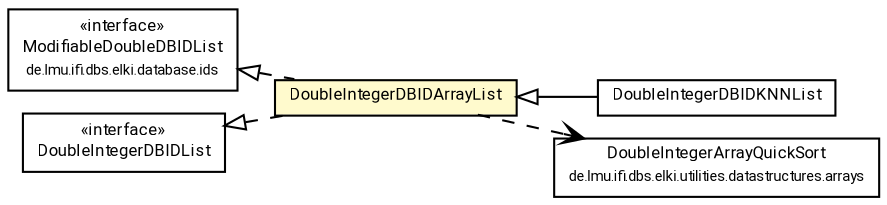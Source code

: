 #!/usr/local/bin/dot
#
# Class diagram 
# Generated by UMLGraph version R5_7_2-60-g0e99a6 (http://www.spinellis.gr/umlgraph/)
#

digraph G {
	graph [fontnames="svg"]
	edge [fontname="Roboto",fontsize=7,labelfontname="Roboto",labelfontsize=7,color="black"];
	node [fontname="Roboto",fontcolor="black",fontsize=8,shape=plaintext,margin=0,width=0,height=0];
	nodesep=0.15;
	ranksep=0.25;
	rankdir=LR;
	// de.lmu.ifi.dbs.elki.database.ids.ModifiableDoubleDBIDList
	c3501648 [label=<<table title="de.lmu.ifi.dbs.elki.database.ids.ModifiableDoubleDBIDList" border="0" cellborder="1" cellspacing="0" cellpadding="2" href="../ModifiableDoubleDBIDList.html" target="_parent">
		<tr><td><table border="0" cellspacing="0" cellpadding="1">
		<tr><td align="center" balign="center"> &#171;interface&#187; </td></tr>
		<tr><td align="center" balign="center"> <font face="Roboto">ModifiableDoubleDBIDList</font> </td></tr>
		<tr><td align="center" balign="center"> <font face="Roboto" point-size="7.0">de.lmu.ifi.dbs.elki.database.ids</font> </td></tr>
		</table></td></tr>
		</table>>, URL="../ModifiableDoubleDBIDList.html"];
	// de.lmu.ifi.dbs.elki.database.ids.integer.DoubleIntegerDBIDArrayList
	c3501703 [label=<<table title="de.lmu.ifi.dbs.elki.database.ids.integer.DoubleIntegerDBIDArrayList" border="0" cellborder="1" cellspacing="0" cellpadding="2" bgcolor="lemonChiffon" href="DoubleIntegerDBIDArrayList.html" target="_parent">
		<tr><td><table border="0" cellspacing="0" cellpadding="1">
		<tr><td align="center" balign="center"> <font face="Roboto">DoubleIntegerDBIDArrayList</font> </td></tr>
		</table></td></tr>
		</table>>, URL="DoubleIntegerDBIDArrayList.html"];
	// de.lmu.ifi.dbs.elki.database.ids.integer.DoubleIntegerDBIDKNNList
	c3501718 [label=<<table title="de.lmu.ifi.dbs.elki.database.ids.integer.DoubleIntegerDBIDKNNList" border="0" cellborder="1" cellspacing="0" cellpadding="2" href="DoubleIntegerDBIDKNNList.html" target="_parent">
		<tr><td><table border="0" cellspacing="0" cellpadding="1">
		<tr><td align="center" balign="center"> <font face="Roboto">DoubleIntegerDBIDKNNList</font> </td></tr>
		</table></td></tr>
		</table>>, URL="DoubleIntegerDBIDKNNList.html"];
	// de.lmu.ifi.dbs.elki.database.ids.integer.DoubleIntegerDBIDList
	c3501731 [label=<<table title="de.lmu.ifi.dbs.elki.database.ids.integer.DoubleIntegerDBIDList" border="0" cellborder="1" cellspacing="0" cellpadding="2" href="DoubleIntegerDBIDList.html" target="_parent">
		<tr><td><table border="0" cellspacing="0" cellpadding="1">
		<tr><td align="center" balign="center"> &#171;interface&#187; </td></tr>
		<tr><td align="center" balign="center"> <font face="Roboto">DoubleIntegerDBIDList</font> </td></tr>
		</table></td></tr>
		</table>>, URL="DoubleIntegerDBIDList.html"];
	// de.lmu.ifi.dbs.elki.utilities.datastructures.arrays.DoubleIntegerArrayQuickSort
	c3502423 [label=<<table title="de.lmu.ifi.dbs.elki.utilities.datastructures.arrays.DoubleIntegerArrayQuickSort" border="0" cellborder="1" cellspacing="0" cellpadding="2" href="../../../utilities/datastructures/arrays/DoubleIntegerArrayQuickSort.html" target="_parent">
		<tr><td><table border="0" cellspacing="0" cellpadding="1">
		<tr><td align="center" balign="center"> <font face="Roboto">DoubleIntegerArrayQuickSort</font> </td></tr>
		<tr><td align="center" balign="center"> <font face="Roboto" point-size="7.0">de.lmu.ifi.dbs.elki.utilities.datastructures.arrays</font> </td></tr>
		</table></td></tr>
		</table>>, URL="../../../utilities/datastructures/arrays/DoubleIntegerArrayQuickSort.html"];
	// de.lmu.ifi.dbs.elki.database.ids.integer.DoubleIntegerDBIDArrayList implements de.lmu.ifi.dbs.elki.database.ids.ModifiableDoubleDBIDList
	c3501648 -> c3501703 [arrowtail=empty,style=dashed,dir=back,weight=9];
	// de.lmu.ifi.dbs.elki.database.ids.integer.DoubleIntegerDBIDArrayList implements de.lmu.ifi.dbs.elki.database.ids.integer.DoubleIntegerDBIDList
	c3501731 -> c3501703 [arrowtail=empty,style=dashed,dir=back,weight=9];
	// de.lmu.ifi.dbs.elki.database.ids.integer.DoubleIntegerDBIDArrayList depend de.lmu.ifi.dbs.elki.utilities.datastructures.arrays.DoubleIntegerArrayQuickSort
	c3501703 -> c3502423 [arrowhead=open,style=dashed,weight=0];
	// de.lmu.ifi.dbs.elki.database.ids.integer.DoubleIntegerDBIDKNNList extends de.lmu.ifi.dbs.elki.database.ids.integer.DoubleIntegerDBIDArrayList
	c3501703 -> c3501718 [arrowtail=empty,dir=back,weight=10];
}

